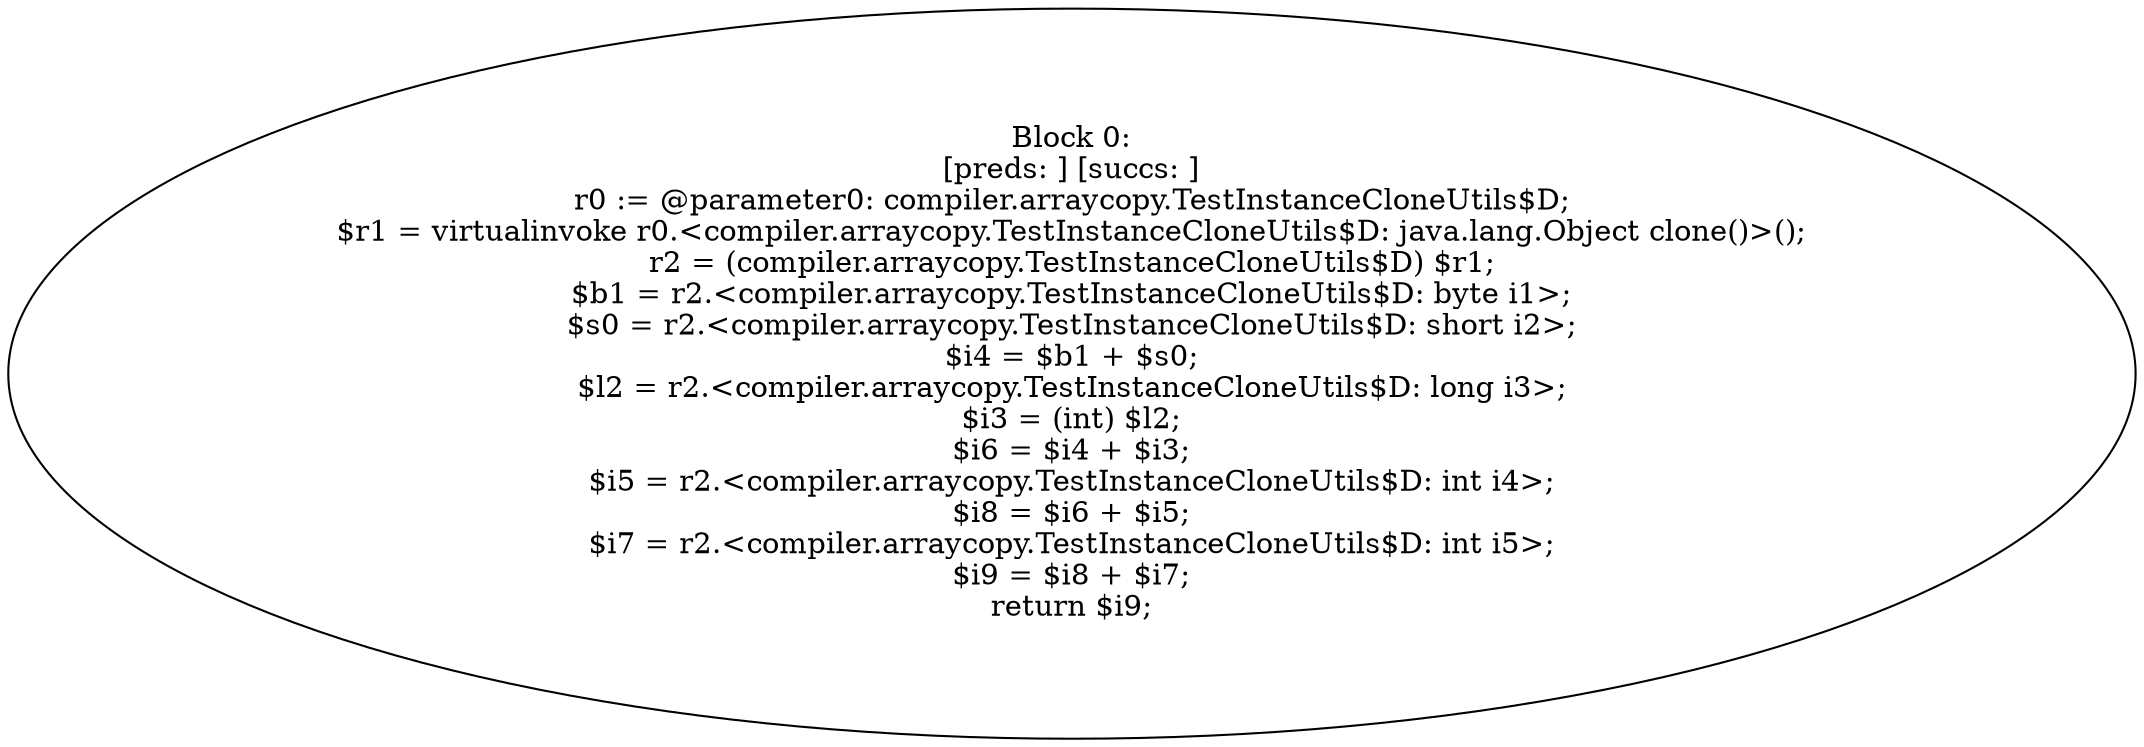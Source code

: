 digraph "unitGraph" {
    "Block 0:
[preds: ] [succs: ]
r0 := @parameter0: compiler.arraycopy.TestInstanceCloneUtils$D;
$r1 = virtualinvoke r0.<compiler.arraycopy.TestInstanceCloneUtils$D: java.lang.Object clone()>();
r2 = (compiler.arraycopy.TestInstanceCloneUtils$D) $r1;
$b1 = r2.<compiler.arraycopy.TestInstanceCloneUtils$D: byte i1>;
$s0 = r2.<compiler.arraycopy.TestInstanceCloneUtils$D: short i2>;
$i4 = $b1 + $s0;
$l2 = r2.<compiler.arraycopy.TestInstanceCloneUtils$D: long i3>;
$i3 = (int) $l2;
$i6 = $i4 + $i3;
$i5 = r2.<compiler.arraycopy.TestInstanceCloneUtils$D: int i4>;
$i8 = $i6 + $i5;
$i7 = r2.<compiler.arraycopy.TestInstanceCloneUtils$D: int i5>;
$i9 = $i8 + $i7;
return $i9;
"
}
